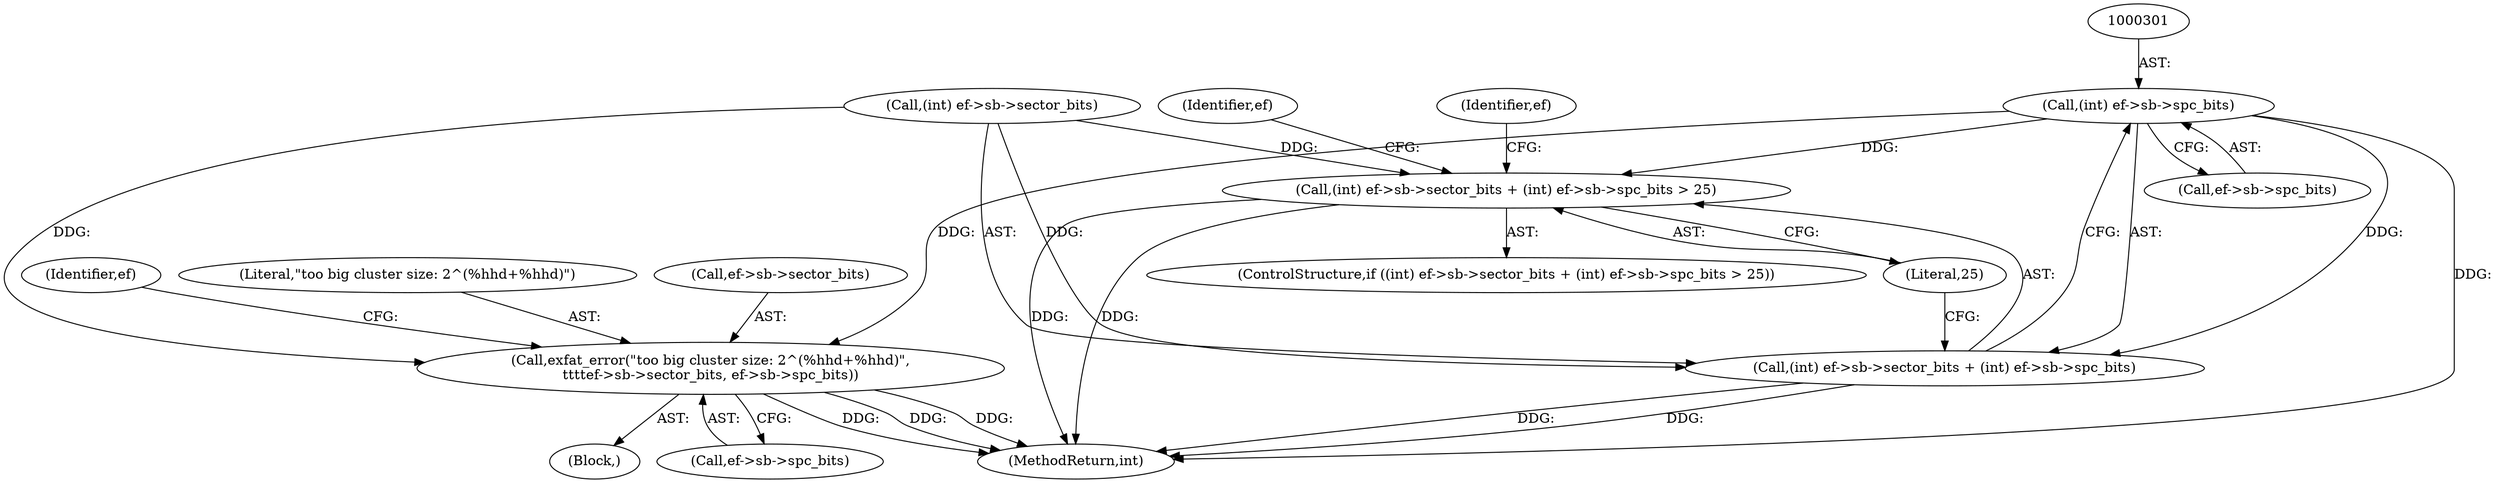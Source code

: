 digraph "0_exfat_2e86ae5f81da11f11673d0546efb525af02b7786@pointer" {
"1000300" [label="(Call,(int) ef->sb->spc_bits)"];
"1000291" [label="(Call,(int) ef->sb->sector_bits + (int) ef->sb->spc_bits > 25)"];
"1000292" [label="(Call,(int) ef->sb->sector_bits + (int) ef->sb->spc_bits)"];
"1000313" [label="(Call,exfat_error(\"too big cluster size: 2^(%hhd+%hhd)\",\n\t\t\t\tef->sb->sector_bits, ef->sb->spc_bits))"];
"1000290" [label="(ControlStructure,if ((int) ef->sb->sector_bits + (int) ef->sb->spc_bits > 25))"];
"1000293" [label="(Call,(int) ef->sb->sector_bits)"];
"1000292" [label="(Call,(int) ef->sb->sector_bits + (int) ef->sb->spc_bits)"];
"1000315" [label="(Call,ef->sb->sector_bits)"];
"1000705" [label="(MethodReturn,int)"];
"1000300" [label="(Call,(int) ef->sb->spc_bits)"];
"1000302" [label="(Call,ef->sb->spc_bits)"];
"1000291" [label="(Call,(int) ef->sb->sector_bits + (int) ef->sb->spc_bits > 25)"];
"1000311" [label="(Identifier,ef)"];
"1000320" [label="(Call,ef->sb->spc_bits)"];
"1000327" [label="(Identifier,ef)"];
"1000314" [label="(Literal,\"too big cluster size: 2^(%hhd+%hhd)\")"];
"1000313" [label="(Call,exfat_error(\"too big cluster size: 2^(%hhd+%hhd)\",\n\t\t\t\tef->sb->sector_bits, ef->sb->spc_bits))"];
"1000308" [label="(Block,)"];
"1000334" [label="(Identifier,ef)"];
"1000307" [label="(Literal,25)"];
"1000300" -> "1000292"  [label="AST: "];
"1000300" -> "1000302"  [label="CFG: "];
"1000301" -> "1000300"  [label="AST: "];
"1000302" -> "1000300"  [label="AST: "];
"1000292" -> "1000300"  [label="CFG: "];
"1000300" -> "1000705"  [label="DDG: "];
"1000300" -> "1000291"  [label="DDG: "];
"1000300" -> "1000292"  [label="DDG: "];
"1000300" -> "1000313"  [label="DDG: "];
"1000291" -> "1000290"  [label="AST: "];
"1000291" -> "1000307"  [label="CFG: "];
"1000292" -> "1000291"  [label="AST: "];
"1000307" -> "1000291"  [label="AST: "];
"1000311" -> "1000291"  [label="CFG: "];
"1000334" -> "1000291"  [label="CFG: "];
"1000291" -> "1000705"  [label="DDG: "];
"1000291" -> "1000705"  [label="DDG: "];
"1000293" -> "1000291"  [label="DDG: "];
"1000293" -> "1000292"  [label="AST: "];
"1000307" -> "1000292"  [label="CFG: "];
"1000292" -> "1000705"  [label="DDG: "];
"1000292" -> "1000705"  [label="DDG: "];
"1000293" -> "1000292"  [label="DDG: "];
"1000313" -> "1000308"  [label="AST: "];
"1000313" -> "1000320"  [label="CFG: "];
"1000314" -> "1000313"  [label="AST: "];
"1000315" -> "1000313"  [label="AST: "];
"1000320" -> "1000313"  [label="AST: "];
"1000327" -> "1000313"  [label="CFG: "];
"1000313" -> "1000705"  [label="DDG: "];
"1000313" -> "1000705"  [label="DDG: "];
"1000313" -> "1000705"  [label="DDG: "];
"1000293" -> "1000313"  [label="DDG: "];
}
